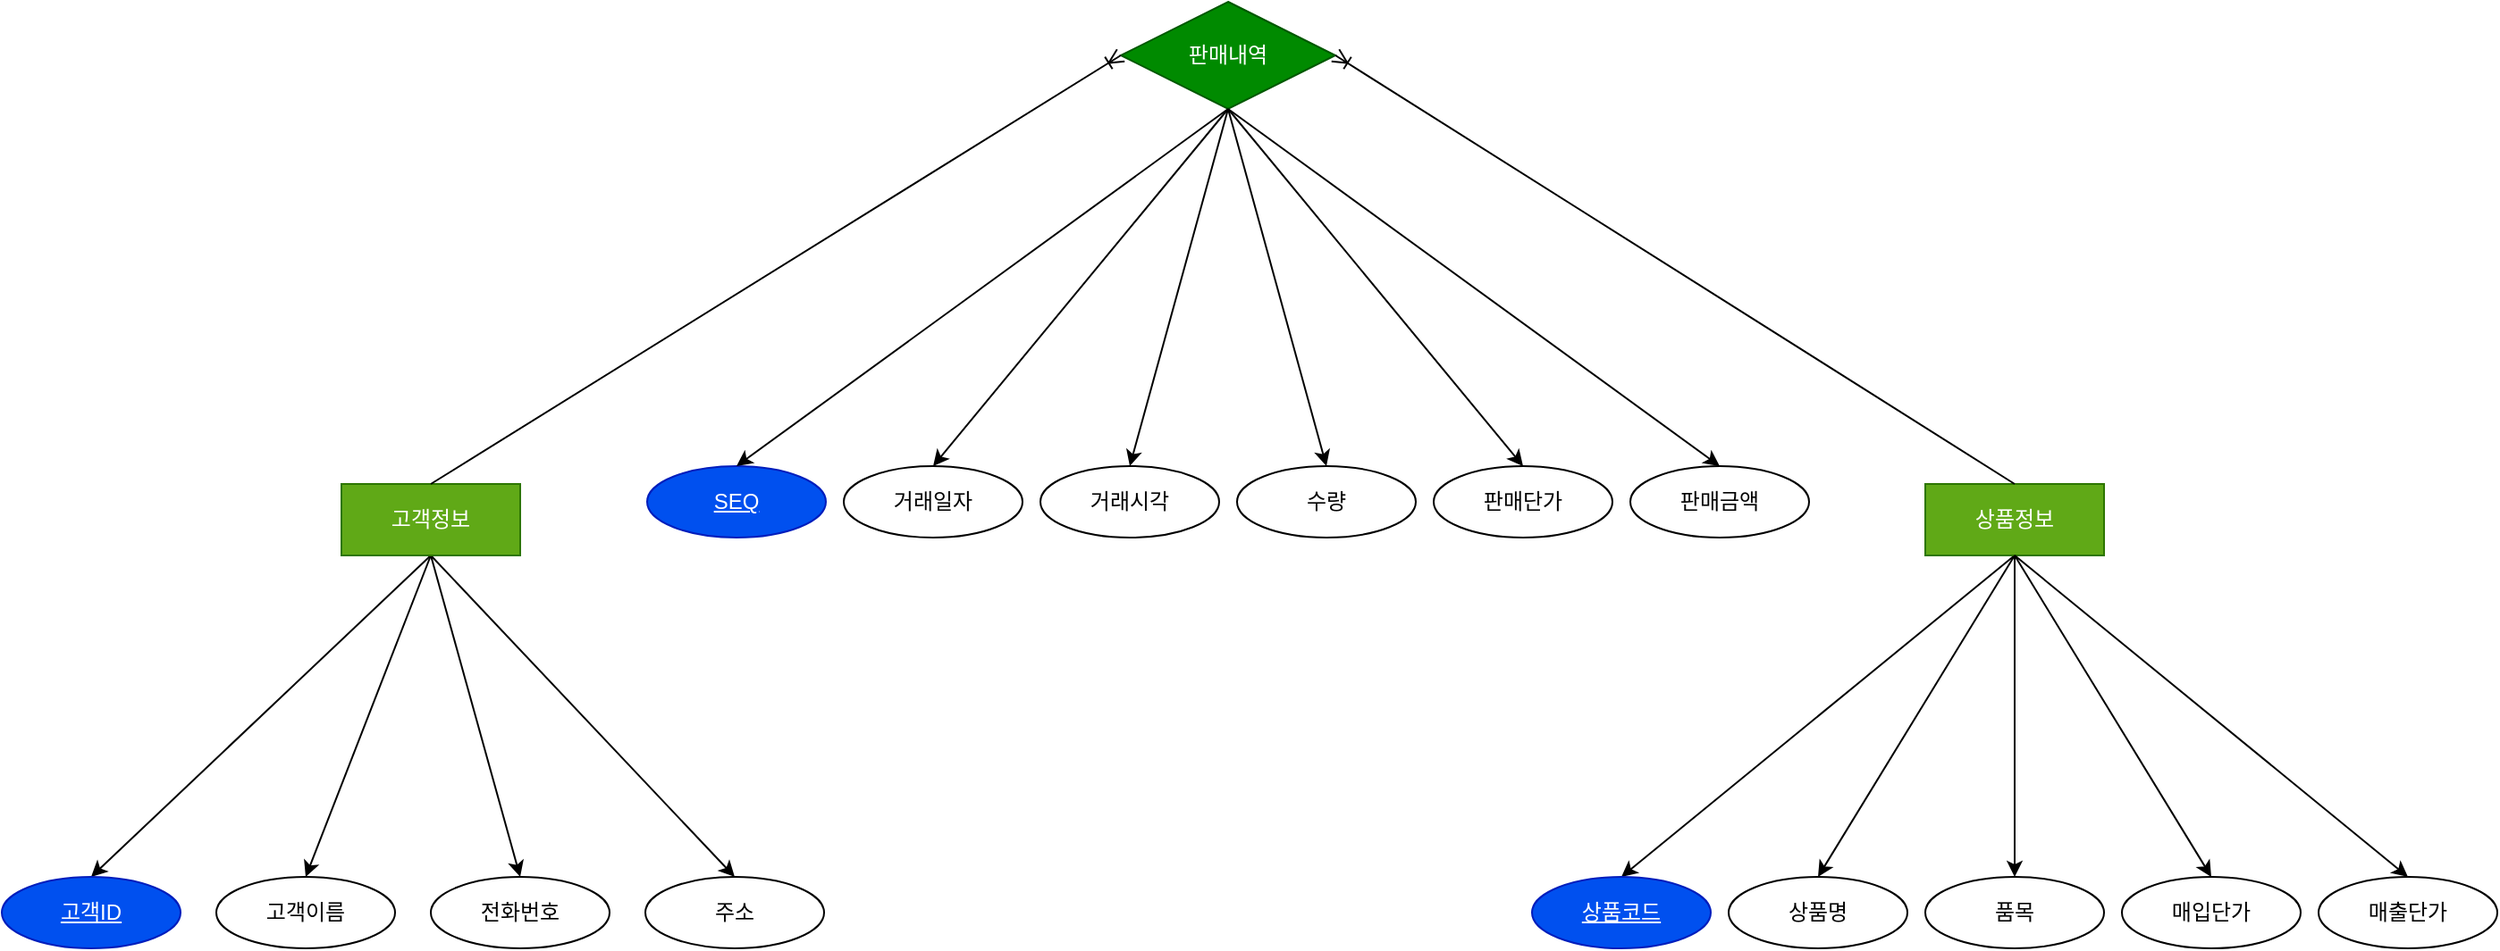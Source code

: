 <mxfile version="21.3.8" type="device">
  <diagram name="페이지-1" id="BqK_Xr-u2pexuCvbh8p3">
    <mxGraphModel dx="1434" dy="4088" grid="1" gridSize="10" guides="1" tooltips="1" connect="1" arrows="1" fold="1" page="1" pageScale="1" pageWidth="4681" pageHeight="3300" math="0" shadow="0">
      <root>
        <mxCell id="0" />
        <mxCell id="1" parent="0" />
        <mxCell id="d53xGEkgYQbYGoMsOeGu-13" value="고객이름" style="ellipse;whiteSpace=wrap;html=1;align=center;" parent="1" vertex="1">
          <mxGeometry x="284" y="410" width="100" height="40" as="geometry" />
        </mxCell>
        <mxCell id="d53xGEkgYQbYGoMsOeGu-14" value="전화번호" style="ellipse;whiteSpace=wrap;html=1;align=center;" parent="1" vertex="1">
          <mxGeometry x="404" y="410" width="100" height="40" as="geometry" />
        </mxCell>
        <mxCell id="d53xGEkgYQbYGoMsOeGu-15" value="주소" style="ellipse;whiteSpace=wrap;html=1;align=center;" parent="1" vertex="1">
          <mxGeometry x="524" y="410" width="100" height="40" as="geometry" />
        </mxCell>
        <mxCell id="d53xGEkgYQbYGoMsOeGu-18" style="rounded=0;orthogonalLoop=1;jettySize=auto;html=1;entryX=0.5;entryY=0;entryDx=0;entryDy=0;exitX=0.5;exitY=1;exitDx=0;exitDy=0;" parent="1" source="d53xGEkgYQbYGoMsOeGu-23" target="9YyR1QAgGFjD8d_dwwvE-2" edge="1">
          <mxGeometry relative="1" as="geometry">
            <mxPoint x="404" y="290" as="sourcePoint" />
            <mxPoint x="214" y="410" as="targetPoint" />
          </mxGeometry>
        </mxCell>
        <mxCell id="d53xGEkgYQbYGoMsOeGu-19" style="rounded=0;orthogonalLoop=1;jettySize=auto;html=1;entryX=0.5;entryY=0;entryDx=0;entryDy=0;exitX=0.5;exitY=1;exitDx=0;exitDy=0;" parent="1" source="d53xGEkgYQbYGoMsOeGu-23" target="d53xGEkgYQbYGoMsOeGu-13" edge="1">
          <mxGeometry relative="1" as="geometry">
            <mxPoint x="404" y="290" as="sourcePoint" />
          </mxGeometry>
        </mxCell>
        <mxCell id="d53xGEkgYQbYGoMsOeGu-20" style="rounded=0;orthogonalLoop=1;jettySize=auto;html=1;exitX=0.5;exitY=1;exitDx=0;exitDy=0;entryX=0.5;entryY=0;entryDx=0;entryDy=0;" parent="1" source="d53xGEkgYQbYGoMsOeGu-23" target="d53xGEkgYQbYGoMsOeGu-14" edge="1">
          <mxGeometry relative="1" as="geometry">
            <mxPoint x="404" y="290" as="sourcePoint" />
          </mxGeometry>
        </mxCell>
        <mxCell id="d53xGEkgYQbYGoMsOeGu-21" style="rounded=0;orthogonalLoop=1;jettySize=auto;html=1;entryX=0.5;entryY=0;entryDx=0;entryDy=0;exitX=0.5;exitY=1;exitDx=0;exitDy=0;" parent="1" source="d53xGEkgYQbYGoMsOeGu-23" target="d53xGEkgYQbYGoMsOeGu-15" edge="1">
          <mxGeometry relative="1" as="geometry">
            <mxPoint x="404" y="290" as="sourcePoint" />
          </mxGeometry>
        </mxCell>
        <mxCell id="d53xGEkgYQbYGoMsOeGu-23" value="고객정보" style="whiteSpace=wrap;html=1;align=center;fillColor=#60a917;fontColor=#ffffff;strokeColor=#2D7600;" parent="1" vertex="1">
          <mxGeometry x="354" y="190" width="100" height="40" as="geometry" />
        </mxCell>
        <mxCell id="d53xGEkgYQbYGoMsOeGu-24" style="rounded=0;orthogonalLoop=1;jettySize=auto;html=1;entryX=0.5;entryY=0;entryDx=0;entryDy=0;exitX=0.5;exitY=1;exitDx=0;exitDy=0;" parent="1" source="d53xGEkgYQbYGoMsOeGu-40" target="9YyR1QAgGFjD8d_dwwvE-1" edge="1">
          <mxGeometry relative="1" as="geometry">
            <mxPoint x="780" y="-180" as="sourcePoint" />
            <mxPoint x="1070" y="410" as="targetPoint" />
          </mxGeometry>
        </mxCell>
        <mxCell id="d53xGEkgYQbYGoMsOeGu-25" style="rounded=0;orthogonalLoop=1;jettySize=auto;html=1;entryX=0.5;entryY=0;entryDx=0;entryDy=0;exitX=0.5;exitY=1;exitDx=0;exitDy=0;" parent="1" source="d53xGEkgYQbYGoMsOeGu-39" target="d53xGEkgYQbYGoMsOeGu-32" edge="1">
          <mxGeometry relative="1" as="geometry">
            <mxPoint x="780" y="10" as="sourcePoint" />
          </mxGeometry>
        </mxCell>
        <mxCell id="d53xGEkgYQbYGoMsOeGu-26" style="rounded=0;orthogonalLoop=1;jettySize=auto;html=1;entryX=0.5;entryY=0;entryDx=0;entryDy=0;exitX=0.5;exitY=1;exitDx=0;exitDy=0;" parent="1" source="d53xGEkgYQbYGoMsOeGu-39" target="d53xGEkgYQbYGoMsOeGu-33" edge="1">
          <mxGeometry relative="1" as="geometry">
            <mxPoint x="780" y="10" as="sourcePoint" />
          </mxGeometry>
        </mxCell>
        <mxCell id="d53xGEkgYQbYGoMsOeGu-27" style="rounded=0;orthogonalLoop=1;jettySize=auto;html=1;entryX=0.5;entryY=0;entryDx=0;entryDy=0;exitX=0.5;exitY=1;exitDx=0;exitDy=0;" parent="1" source="d53xGEkgYQbYGoMsOeGu-39" target="d53xGEkgYQbYGoMsOeGu-34" edge="1">
          <mxGeometry relative="1" as="geometry">
            <mxPoint x="780" y="10" as="sourcePoint" />
          </mxGeometry>
        </mxCell>
        <mxCell id="d53xGEkgYQbYGoMsOeGu-30" style="rounded=0;orthogonalLoop=1;jettySize=auto;html=1;entryX=0.5;entryY=0;entryDx=0;entryDy=0;exitX=0.5;exitY=1;exitDx=0;exitDy=0;" parent="1" source="d53xGEkgYQbYGoMsOeGu-39" target="d53xGEkgYQbYGoMsOeGu-37" edge="1">
          <mxGeometry relative="1" as="geometry">
            <mxPoint x="780" y="10" as="sourcePoint" />
          </mxGeometry>
        </mxCell>
        <mxCell id="d53xGEkgYQbYGoMsOeGu-32" value="판매금액" style="ellipse;whiteSpace=wrap;html=1;align=center;" parent="1" vertex="1">
          <mxGeometry x="1075" y="180" width="100" height="40" as="geometry" />
        </mxCell>
        <mxCell id="d53xGEkgYQbYGoMsOeGu-33" value="거래일자" style="ellipse;whiteSpace=wrap;html=1;align=center;" parent="1" vertex="1">
          <mxGeometry x="635" y="180" width="100" height="40" as="geometry" />
        </mxCell>
        <mxCell id="d53xGEkgYQbYGoMsOeGu-34" value="거래시각" style="ellipse;whiteSpace=wrap;html=1;align=center;" parent="1" vertex="1">
          <mxGeometry x="745" y="180" width="100" height="40" as="geometry" />
        </mxCell>
        <mxCell id="d53xGEkgYQbYGoMsOeGu-37" value="수량" style="ellipse;whiteSpace=wrap;html=1;align=center;" parent="1" vertex="1">
          <mxGeometry x="855" y="180" width="100" height="40" as="geometry" />
        </mxCell>
        <mxCell id="d53xGEkgYQbYGoMsOeGu-39" value="판매내역" style="shape=rhombus;perimeter=rhombusPerimeter;whiteSpace=wrap;html=1;align=center;fillColor=#008a00;fontColor=#ffffff;strokeColor=#005700;" parent="1" vertex="1">
          <mxGeometry x="790" y="-80" width="120" height="60" as="geometry" />
        </mxCell>
        <mxCell id="d53xGEkgYQbYGoMsOeGu-40" value="상품정보" style="whiteSpace=wrap;html=1;align=center;fillColor=#60a917;fontColor=#ffffff;strokeColor=#2D7600;" parent="1" vertex="1">
          <mxGeometry x="1240" y="190" width="100" height="40" as="geometry" />
        </mxCell>
        <mxCell id="d53xGEkgYQbYGoMsOeGu-41" value="" style="fontSize=12;html=1;endArrow=ERoneToMany;rounded=0;exitX=0.5;exitY=0;exitDx=0;exitDy=0;entryX=0;entryY=0.5;entryDx=0;entryDy=0;" parent="1" source="d53xGEkgYQbYGoMsOeGu-23" target="d53xGEkgYQbYGoMsOeGu-39" edge="1">
          <mxGeometry width="100" height="100" relative="1" as="geometry">
            <mxPoint x="740" y="330" as="sourcePoint" />
            <mxPoint x="840" y="230" as="targetPoint" />
          </mxGeometry>
        </mxCell>
        <mxCell id="d53xGEkgYQbYGoMsOeGu-42" value="" style="fontSize=12;html=1;endArrow=ERoneToMany;rounded=0;exitX=0.5;exitY=0;exitDx=0;exitDy=0;entryX=1;entryY=0.5;entryDx=0;entryDy=0;" parent="1" source="d53xGEkgYQbYGoMsOeGu-40" target="d53xGEkgYQbYGoMsOeGu-39" edge="1">
          <mxGeometry width="100" height="100" relative="1" as="geometry">
            <mxPoint x="1240" y="190" as="sourcePoint" />
            <mxPoint x="1340" y="90" as="targetPoint" />
          </mxGeometry>
        </mxCell>
        <mxCell id="d53xGEkgYQbYGoMsOeGu-43" value="상품명" style="ellipse;whiteSpace=wrap;html=1;align=center;" parent="1" vertex="1">
          <mxGeometry x="1130" y="410" width="100" height="40" as="geometry" />
        </mxCell>
        <mxCell id="d53xGEkgYQbYGoMsOeGu-44" style="rounded=0;orthogonalLoop=1;jettySize=auto;html=1;entryX=0.5;entryY=0;entryDx=0;entryDy=0;exitX=0.5;exitY=1;exitDx=0;exitDy=0;" parent="1" source="d53xGEkgYQbYGoMsOeGu-40" target="d53xGEkgYQbYGoMsOeGu-43" edge="1">
          <mxGeometry relative="1" as="geometry">
            <mxPoint x="1410" y="100" as="sourcePoint" />
            <mxPoint x="1470" y="340" as="targetPoint" />
          </mxGeometry>
        </mxCell>
        <mxCell id="d53xGEkgYQbYGoMsOeGu-45" value="품목" style="ellipse;whiteSpace=wrap;html=1;align=center;" parent="1" vertex="1">
          <mxGeometry x="1240" y="410" width="100" height="40" as="geometry" />
        </mxCell>
        <mxCell id="d53xGEkgYQbYGoMsOeGu-46" style="rounded=0;orthogonalLoop=1;jettySize=auto;html=1;entryX=0.5;entryY=0;entryDx=0;entryDy=0;exitX=0.5;exitY=1;exitDx=0;exitDy=0;" parent="1" source="d53xGEkgYQbYGoMsOeGu-40" target="d53xGEkgYQbYGoMsOeGu-47" edge="1">
          <mxGeometry relative="1" as="geometry">
            <mxPoint x="1360" y="210" as="sourcePoint" />
            <mxPoint x="1540" y="450" as="targetPoint" />
          </mxGeometry>
        </mxCell>
        <mxCell id="d53xGEkgYQbYGoMsOeGu-47" value="매입단가" style="ellipse;whiteSpace=wrap;html=1;align=center;" parent="1" vertex="1">
          <mxGeometry x="1350" y="410" width="100" height="40" as="geometry" />
        </mxCell>
        <mxCell id="d53xGEkgYQbYGoMsOeGu-48" style="rounded=0;orthogonalLoop=1;jettySize=auto;html=1;entryX=0.5;entryY=0;entryDx=0;entryDy=0;exitX=0.5;exitY=1;exitDx=0;exitDy=0;" parent="1" source="d53xGEkgYQbYGoMsOeGu-40" target="d53xGEkgYQbYGoMsOeGu-45" edge="1">
          <mxGeometry relative="1" as="geometry">
            <mxPoint x="1240" y="220" as="sourcePoint" />
            <mxPoint x="1420" y="460" as="targetPoint" />
          </mxGeometry>
        </mxCell>
        <mxCell id="d53xGEkgYQbYGoMsOeGu-49" value="판매단가" style="ellipse;whiteSpace=wrap;html=1;align=center;" parent="1" vertex="1">
          <mxGeometry x="965" y="180" width="100" height="40" as="geometry" />
        </mxCell>
        <mxCell id="d53xGEkgYQbYGoMsOeGu-51" style="rounded=0;orthogonalLoop=1;jettySize=auto;html=1;exitX=0.5;exitY=1;exitDx=0;exitDy=0;entryX=0.5;entryY=0;entryDx=0;entryDy=0;" parent="1" source="d53xGEkgYQbYGoMsOeGu-39" target="d53xGEkgYQbYGoMsOeGu-49" edge="1">
          <mxGeometry relative="1" as="geometry">
            <mxPoint x="870" as="sourcePoint" />
            <mxPoint x="980" y="210" as="targetPoint" />
          </mxGeometry>
        </mxCell>
        <mxCell id="d53xGEkgYQbYGoMsOeGu-52" value="매출단가" style="ellipse;whiteSpace=wrap;html=1;align=center;" parent="1" vertex="1">
          <mxGeometry x="1460" y="410" width="100" height="40" as="geometry" />
        </mxCell>
        <mxCell id="d53xGEkgYQbYGoMsOeGu-53" style="rounded=0;orthogonalLoop=1;jettySize=auto;html=1;entryX=0.5;entryY=0;entryDx=0;entryDy=0;exitX=0.5;exitY=1;exitDx=0;exitDy=0;" parent="1" source="d53xGEkgYQbYGoMsOeGu-40" target="d53xGEkgYQbYGoMsOeGu-52" edge="1">
          <mxGeometry relative="1" as="geometry">
            <mxPoint x="1310" y="240" as="sourcePoint" />
            <mxPoint x="1470" y="470" as="targetPoint" />
          </mxGeometry>
        </mxCell>
        <mxCell id="9YyR1QAgGFjD8d_dwwvE-1" value="상품코드" style="ellipse;whiteSpace=wrap;html=1;align=center;fontStyle=4;fillColor=#0050ef;fontColor=#ffffff;strokeColor=#001DBC;" vertex="1" parent="1">
          <mxGeometry x="1020" y="410" width="100" height="40" as="geometry" />
        </mxCell>
        <mxCell id="9YyR1QAgGFjD8d_dwwvE-2" value="고객ID" style="ellipse;whiteSpace=wrap;html=1;align=center;fontStyle=4;fillColor=#0050ef;fontColor=#ffffff;strokeColor=#001DBC;" vertex="1" parent="1">
          <mxGeometry x="164" y="410" width="100" height="40" as="geometry" />
        </mxCell>
        <mxCell id="9YyR1QAgGFjD8d_dwwvE-5" value="SEQ" style="ellipse;whiteSpace=wrap;html=1;align=center;fontStyle=4;fillColor=#0050ef;fontColor=#ffffff;strokeColor=#001DBC;" vertex="1" parent="1">
          <mxGeometry x="525" y="180" width="100" height="40" as="geometry" />
        </mxCell>
        <mxCell id="9YyR1QAgGFjD8d_dwwvE-6" style="rounded=0;orthogonalLoop=1;jettySize=auto;html=1;entryX=0.5;entryY=0;entryDx=0;entryDy=0;exitX=0.5;exitY=1;exitDx=0;exitDy=0;" edge="1" parent="1" source="d53xGEkgYQbYGoMsOeGu-39" target="9YyR1QAgGFjD8d_dwwvE-5">
          <mxGeometry relative="1" as="geometry">
            <mxPoint x="790" y="-30" as="sourcePoint" />
            <mxPoint x="690" y="180" as="targetPoint" />
          </mxGeometry>
        </mxCell>
      </root>
    </mxGraphModel>
  </diagram>
</mxfile>
